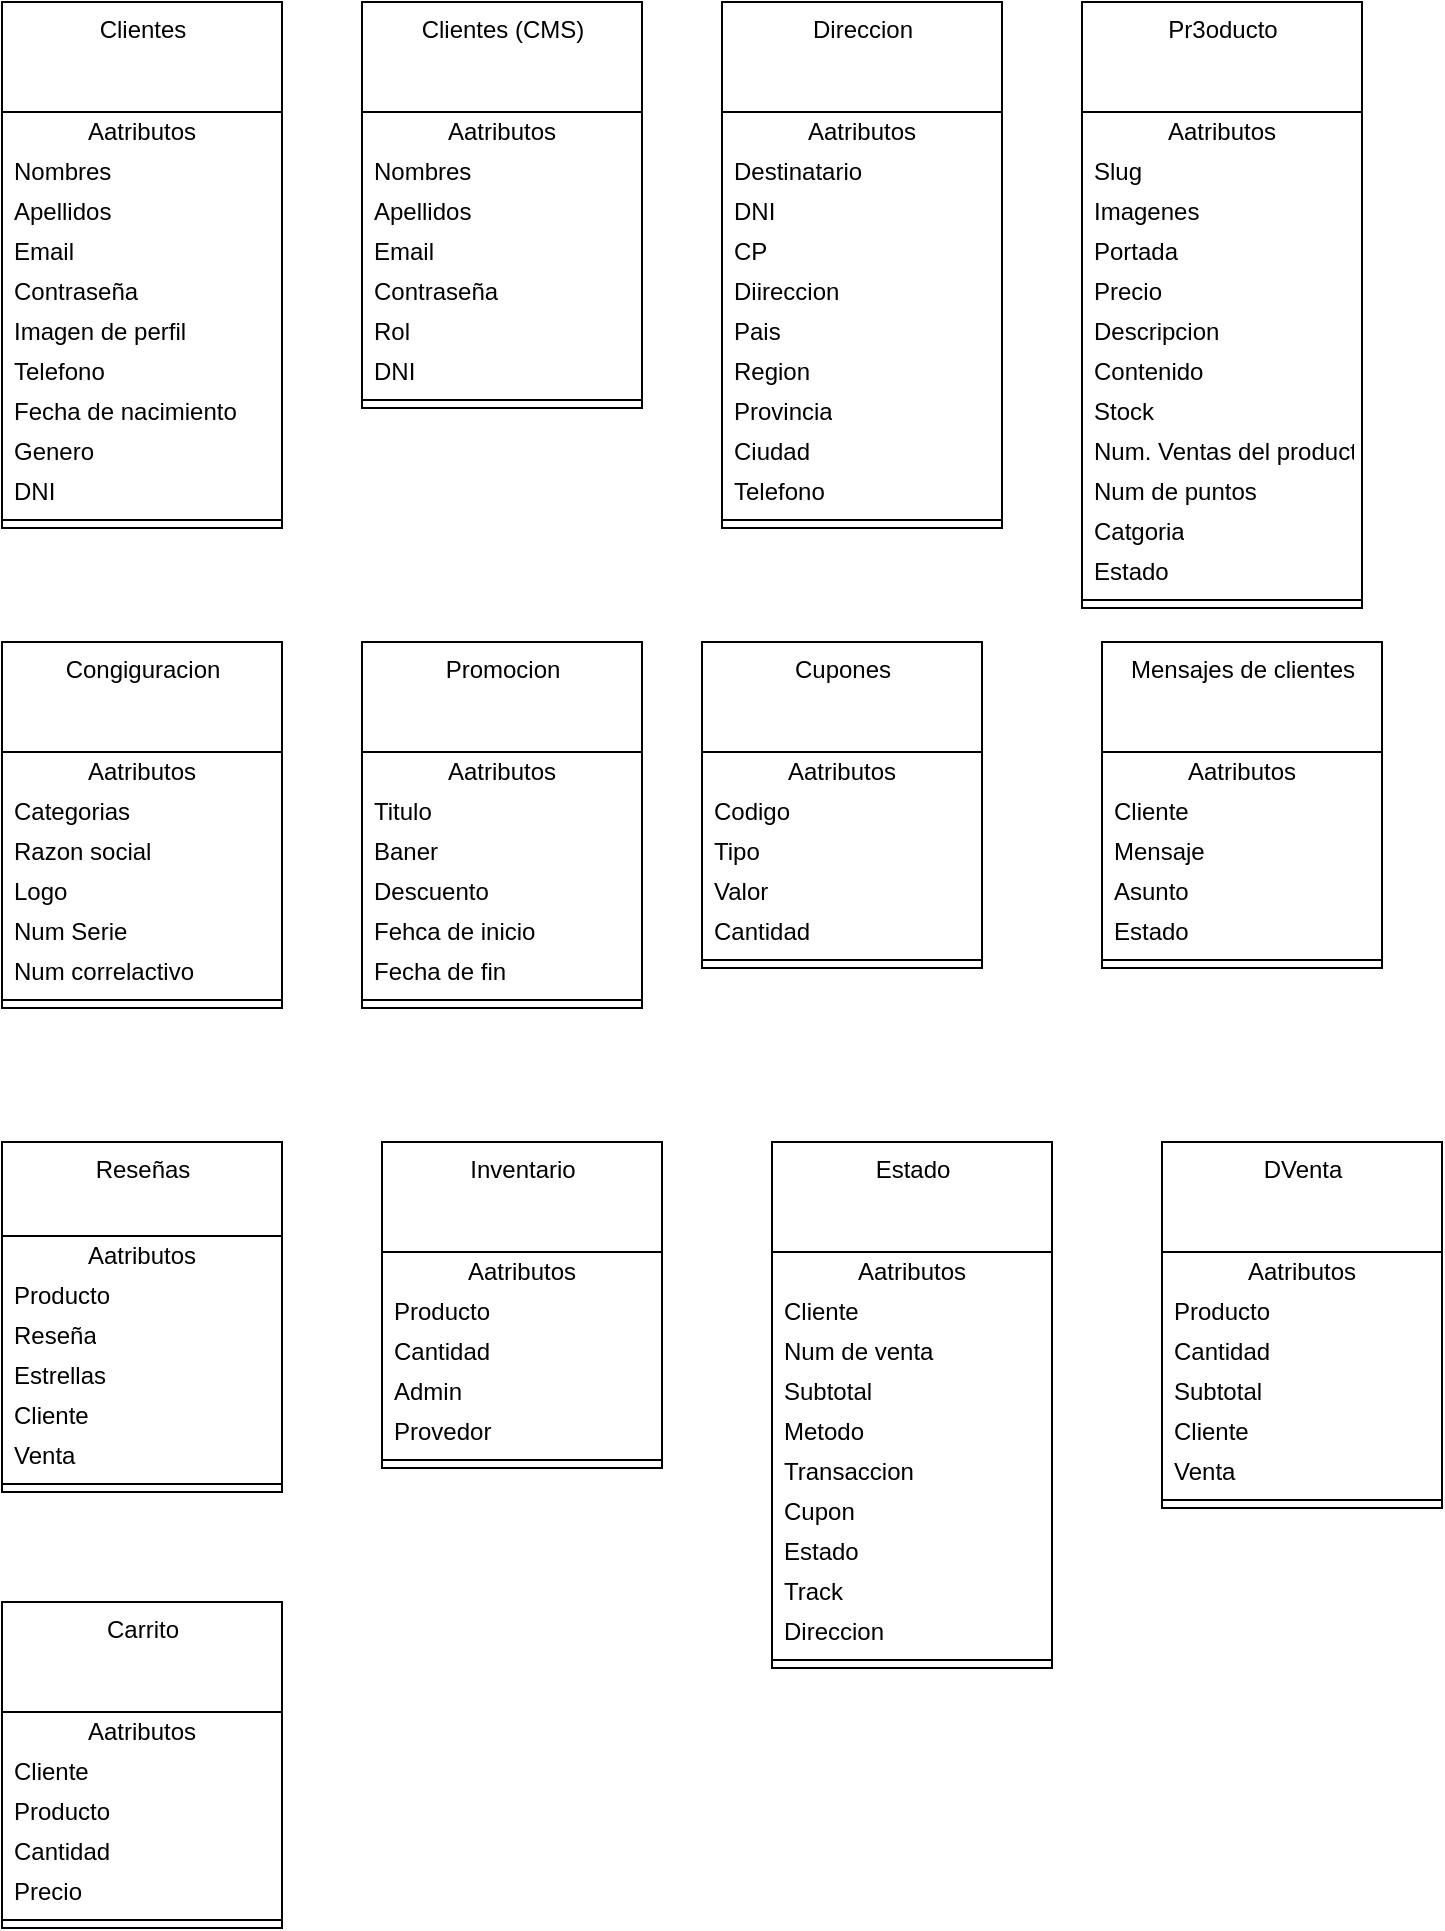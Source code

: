 <mxfile version="20.1.1" type="device"><diagram id="9D9aRWPqcgl_bQaoIhg2" name="Page-1"><mxGraphModel dx="1038" dy="539" grid="1" gridSize="10" guides="1" tooltips="1" connect="1" arrows="1" fold="1" page="1" pageScale="1" pageWidth="850" pageHeight="1100" math="0" shadow="0"><root><mxCell id="0"/><mxCell id="1" parent="0"/><mxCell id="jYdCwdeKec_opiRJly6c-1" value="Clientes" style="swimlane;fontStyle=0;align=center;verticalAlign=top;childLayout=stackLayout;horizontal=1;startSize=55;horizontalStack=0;resizeParent=1;resizeParentMax=0;resizeLast=0;collapsible=0;marginBottom=0;html=1;" vertex="1" parent="1"><mxGeometry x="40" y="50" width="140" height="263" as="geometry"/></mxCell><mxCell id="jYdCwdeKec_opiRJly6c-2" value="Aatributos" style="text;html=1;strokeColor=none;fillColor=none;align=center;verticalAlign=middle;spacingLeft=4;spacingRight=4;overflow=hidden;rotatable=0;points=[[0,0.5],[1,0.5]];portConstraint=eastwest;" vertex="1" parent="jYdCwdeKec_opiRJly6c-1"><mxGeometry y="55" width="140" height="20" as="geometry"/></mxCell><mxCell id="jYdCwdeKec_opiRJly6c-5" value="Nombres" style="text;html=1;strokeColor=none;fillColor=none;align=left;verticalAlign=middle;spacingLeft=4;spacingRight=4;overflow=hidden;rotatable=0;points=[[0,0.5],[1,0.5]];portConstraint=eastwest;" vertex="1" parent="jYdCwdeKec_opiRJly6c-1"><mxGeometry y="75" width="140" height="20" as="geometry"/></mxCell><mxCell id="jYdCwdeKec_opiRJly6c-9" value="Apellidos&lt;span style=&quot;white-space: pre;&quot;&gt;&#9;&lt;/span&gt;" style="text;html=1;strokeColor=none;fillColor=none;align=left;verticalAlign=middle;spacingLeft=4;spacingRight=4;overflow=hidden;rotatable=0;points=[[0,0.5],[1,0.5]];portConstraint=eastwest;" vertex="1" parent="jYdCwdeKec_opiRJly6c-1"><mxGeometry y="95" width="140" height="20" as="geometry"/></mxCell><mxCell id="jYdCwdeKec_opiRJly6c-10" value="Email" style="text;html=1;strokeColor=none;fillColor=none;align=left;verticalAlign=middle;spacingLeft=4;spacingRight=4;overflow=hidden;rotatable=0;points=[[0,0.5],[1,0.5]];portConstraint=eastwest;" vertex="1" parent="jYdCwdeKec_opiRJly6c-1"><mxGeometry y="115" width="140" height="20" as="geometry"/></mxCell><mxCell id="jYdCwdeKec_opiRJly6c-11" value="Contraseña" style="text;html=1;strokeColor=none;fillColor=none;align=left;verticalAlign=middle;spacingLeft=4;spacingRight=4;overflow=hidden;rotatable=0;points=[[0,0.5],[1,0.5]];portConstraint=eastwest;" vertex="1" parent="jYdCwdeKec_opiRJly6c-1"><mxGeometry y="135" width="140" height="20" as="geometry"/></mxCell><mxCell id="jYdCwdeKec_opiRJly6c-12" value="Imagen de perfil" style="text;html=1;strokeColor=none;fillColor=none;align=left;verticalAlign=middle;spacingLeft=4;spacingRight=4;overflow=hidden;rotatable=0;points=[[0,0.5],[1,0.5]];portConstraint=eastwest;" vertex="1" parent="jYdCwdeKec_opiRJly6c-1"><mxGeometry y="155" width="140" height="20" as="geometry"/></mxCell><mxCell id="jYdCwdeKec_opiRJly6c-13" value="Telefono" style="text;html=1;strokeColor=none;fillColor=none;align=left;verticalAlign=middle;spacingLeft=4;spacingRight=4;overflow=hidden;rotatable=0;points=[[0,0.5],[1,0.5]];portConstraint=eastwest;" vertex="1" parent="jYdCwdeKec_opiRJly6c-1"><mxGeometry y="175" width="140" height="20" as="geometry"/></mxCell><mxCell id="jYdCwdeKec_opiRJly6c-14" value="Fecha de nacimiento&amp;nbsp;" style="text;html=1;strokeColor=none;fillColor=none;align=left;verticalAlign=middle;spacingLeft=4;spacingRight=4;overflow=hidden;rotatable=0;points=[[0,0.5],[1,0.5]];portConstraint=eastwest;" vertex="1" parent="jYdCwdeKec_opiRJly6c-1"><mxGeometry y="195" width="140" height="20" as="geometry"/></mxCell><mxCell id="jYdCwdeKec_opiRJly6c-15" value="Genero&amp;nbsp;" style="text;html=1;strokeColor=none;fillColor=none;align=left;verticalAlign=middle;spacingLeft=4;spacingRight=4;overflow=hidden;rotatable=0;points=[[0,0.5],[1,0.5]];portConstraint=eastwest;" vertex="1" parent="jYdCwdeKec_opiRJly6c-1"><mxGeometry y="215" width="140" height="20" as="geometry"/></mxCell><mxCell id="jYdCwdeKec_opiRJly6c-16" value="DNI" style="text;html=1;strokeColor=none;fillColor=none;align=left;verticalAlign=middle;spacingLeft=4;spacingRight=4;overflow=hidden;rotatable=0;points=[[0,0.5],[1,0.5]];portConstraint=eastwest;" vertex="1" parent="jYdCwdeKec_opiRJly6c-1"><mxGeometry y="235" width="140" height="20" as="geometry"/></mxCell><mxCell id="jYdCwdeKec_opiRJly6c-6" value="" style="line;strokeWidth=1;fillColor=none;align=left;verticalAlign=middle;spacingTop=-1;spacingLeft=3;spacingRight=3;rotatable=0;labelPosition=right;points=[];portConstraint=eastwest;" vertex="1" parent="jYdCwdeKec_opiRJly6c-1"><mxGeometry y="255" width="140" height="8" as="geometry"/></mxCell><mxCell id="jYdCwdeKec_opiRJly6c-17" value="Clientes (CMS)" style="swimlane;fontStyle=0;align=center;verticalAlign=top;childLayout=stackLayout;horizontal=1;startSize=55;horizontalStack=0;resizeParent=1;resizeParentMax=0;resizeLast=0;collapsible=0;marginBottom=0;html=1;" vertex="1" parent="1"><mxGeometry x="220" y="50" width="140" height="203" as="geometry"/></mxCell><mxCell id="jYdCwdeKec_opiRJly6c-18" value="Aatributos" style="text;html=1;strokeColor=none;fillColor=none;align=center;verticalAlign=middle;spacingLeft=4;spacingRight=4;overflow=hidden;rotatable=0;points=[[0,0.5],[1,0.5]];portConstraint=eastwest;" vertex="1" parent="jYdCwdeKec_opiRJly6c-17"><mxGeometry y="55" width="140" height="20" as="geometry"/></mxCell><mxCell id="jYdCwdeKec_opiRJly6c-19" value="Nombres" style="text;html=1;strokeColor=none;fillColor=none;align=left;verticalAlign=middle;spacingLeft=4;spacingRight=4;overflow=hidden;rotatable=0;points=[[0,0.5],[1,0.5]];portConstraint=eastwest;" vertex="1" parent="jYdCwdeKec_opiRJly6c-17"><mxGeometry y="75" width="140" height="20" as="geometry"/></mxCell><mxCell id="jYdCwdeKec_opiRJly6c-20" value="Apellidos&lt;span style=&quot;white-space: pre;&quot;&gt;&#9;&lt;/span&gt;" style="text;html=1;strokeColor=none;fillColor=none;align=left;verticalAlign=middle;spacingLeft=4;spacingRight=4;overflow=hidden;rotatable=0;points=[[0,0.5],[1,0.5]];portConstraint=eastwest;" vertex="1" parent="jYdCwdeKec_opiRJly6c-17"><mxGeometry y="95" width="140" height="20" as="geometry"/></mxCell><mxCell id="jYdCwdeKec_opiRJly6c-21" value="Email" style="text;html=1;strokeColor=none;fillColor=none;align=left;verticalAlign=middle;spacingLeft=4;spacingRight=4;overflow=hidden;rotatable=0;points=[[0,0.5],[1,0.5]];portConstraint=eastwest;" vertex="1" parent="jYdCwdeKec_opiRJly6c-17"><mxGeometry y="115" width="140" height="20" as="geometry"/></mxCell><mxCell id="jYdCwdeKec_opiRJly6c-22" value="Contraseña" style="text;html=1;strokeColor=none;fillColor=none;align=left;verticalAlign=middle;spacingLeft=4;spacingRight=4;overflow=hidden;rotatable=0;points=[[0,0.5],[1,0.5]];portConstraint=eastwest;" vertex="1" parent="jYdCwdeKec_opiRJly6c-17"><mxGeometry y="135" width="140" height="20" as="geometry"/></mxCell><mxCell id="jYdCwdeKec_opiRJly6c-24" value="Rol" style="text;html=1;strokeColor=none;fillColor=none;align=left;verticalAlign=middle;spacingLeft=4;spacingRight=4;overflow=hidden;rotatable=0;points=[[0,0.5],[1,0.5]];portConstraint=eastwest;" vertex="1" parent="jYdCwdeKec_opiRJly6c-17"><mxGeometry y="155" width="140" height="20" as="geometry"/></mxCell><mxCell id="jYdCwdeKec_opiRJly6c-27" value="DNI" style="text;html=1;strokeColor=none;fillColor=none;align=left;verticalAlign=middle;spacingLeft=4;spacingRight=4;overflow=hidden;rotatable=0;points=[[0,0.5],[1,0.5]];portConstraint=eastwest;" vertex="1" parent="jYdCwdeKec_opiRJly6c-17"><mxGeometry y="175" width="140" height="20" as="geometry"/></mxCell><mxCell id="jYdCwdeKec_opiRJly6c-28" value="" style="line;strokeWidth=1;fillColor=none;align=left;verticalAlign=middle;spacingTop=-1;spacingLeft=3;spacingRight=3;rotatable=0;labelPosition=right;points=[];portConstraint=eastwest;" vertex="1" parent="jYdCwdeKec_opiRJly6c-17"><mxGeometry y="195" width="140" height="8" as="geometry"/></mxCell><mxCell id="jYdCwdeKec_opiRJly6c-29" value="Direccion" style="swimlane;fontStyle=0;align=center;verticalAlign=top;childLayout=stackLayout;horizontal=1;startSize=55;horizontalStack=0;resizeParent=1;resizeParentMax=0;resizeLast=0;collapsible=0;marginBottom=0;html=1;" vertex="1" parent="1"><mxGeometry x="400" y="50" width="140" height="263" as="geometry"/></mxCell><mxCell id="jYdCwdeKec_opiRJly6c-30" value="Aatributos" style="text;html=1;strokeColor=none;fillColor=none;align=center;verticalAlign=middle;spacingLeft=4;spacingRight=4;overflow=hidden;rotatable=0;points=[[0,0.5],[1,0.5]];portConstraint=eastwest;" vertex="1" parent="jYdCwdeKec_opiRJly6c-29"><mxGeometry y="55" width="140" height="20" as="geometry"/></mxCell><mxCell id="jYdCwdeKec_opiRJly6c-31" value="Destinatario" style="text;html=1;strokeColor=none;fillColor=none;align=left;verticalAlign=middle;spacingLeft=4;spacingRight=4;overflow=hidden;rotatable=0;points=[[0,0.5],[1,0.5]];portConstraint=eastwest;" vertex="1" parent="jYdCwdeKec_opiRJly6c-29"><mxGeometry y="75" width="140" height="20" as="geometry"/></mxCell><mxCell id="jYdCwdeKec_opiRJly6c-32" value="DNI" style="text;html=1;strokeColor=none;fillColor=none;align=left;verticalAlign=middle;spacingLeft=4;spacingRight=4;overflow=hidden;rotatable=0;points=[[0,0.5],[1,0.5]];portConstraint=eastwest;" vertex="1" parent="jYdCwdeKec_opiRJly6c-29"><mxGeometry y="95" width="140" height="20" as="geometry"/></mxCell><mxCell id="jYdCwdeKec_opiRJly6c-33" value="CP" style="text;html=1;strokeColor=none;fillColor=none;align=left;verticalAlign=middle;spacingLeft=4;spacingRight=4;overflow=hidden;rotatable=0;points=[[0,0.5],[1,0.5]];portConstraint=eastwest;" vertex="1" parent="jYdCwdeKec_opiRJly6c-29"><mxGeometry y="115" width="140" height="20" as="geometry"/></mxCell><mxCell id="jYdCwdeKec_opiRJly6c-34" value="Diireccion" style="text;html=1;strokeColor=none;fillColor=none;align=left;verticalAlign=middle;spacingLeft=4;spacingRight=4;overflow=hidden;rotatable=0;points=[[0,0.5],[1,0.5]];portConstraint=eastwest;" vertex="1" parent="jYdCwdeKec_opiRJly6c-29"><mxGeometry y="135" width="140" height="20" as="geometry"/></mxCell><mxCell id="jYdCwdeKec_opiRJly6c-35" value="Pais" style="text;html=1;strokeColor=none;fillColor=none;align=left;verticalAlign=middle;spacingLeft=4;spacingRight=4;overflow=hidden;rotatable=0;points=[[0,0.5],[1,0.5]];portConstraint=eastwest;" vertex="1" parent="jYdCwdeKec_opiRJly6c-29"><mxGeometry y="155" width="140" height="20" as="geometry"/></mxCell><mxCell id="jYdCwdeKec_opiRJly6c-36" value="Region" style="text;html=1;strokeColor=none;fillColor=none;align=left;verticalAlign=middle;spacingLeft=4;spacingRight=4;overflow=hidden;rotatable=0;points=[[0,0.5],[1,0.5]];portConstraint=eastwest;" vertex="1" parent="jYdCwdeKec_opiRJly6c-29"><mxGeometry y="175" width="140" height="20" as="geometry"/></mxCell><mxCell id="jYdCwdeKec_opiRJly6c-37" value="Provincia" style="text;html=1;strokeColor=none;fillColor=none;align=left;verticalAlign=middle;spacingLeft=4;spacingRight=4;overflow=hidden;rotatable=0;points=[[0,0.5],[1,0.5]];portConstraint=eastwest;" vertex="1" parent="jYdCwdeKec_opiRJly6c-29"><mxGeometry y="195" width="140" height="20" as="geometry"/></mxCell><mxCell id="jYdCwdeKec_opiRJly6c-38" value="Ciudad" style="text;html=1;strokeColor=none;fillColor=none;align=left;verticalAlign=middle;spacingLeft=4;spacingRight=4;overflow=hidden;rotatable=0;points=[[0,0.5],[1,0.5]];portConstraint=eastwest;" vertex="1" parent="jYdCwdeKec_opiRJly6c-29"><mxGeometry y="215" width="140" height="20" as="geometry"/></mxCell><mxCell id="jYdCwdeKec_opiRJly6c-39" value="Telefono" style="text;html=1;strokeColor=none;fillColor=none;align=left;verticalAlign=middle;spacingLeft=4;spacingRight=4;overflow=hidden;rotatable=0;points=[[0,0.5],[1,0.5]];portConstraint=eastwest;" vertex="1" parent="jYdCwdeKec_opiRJly6c-29"><mxGeometry y="235" width="140" height="20" as="geometry"/></mxCell><mxCell id="jYdCwdeKec_opiRJly6c-40" value="" style="line;strokeWidth=1;fillColor=none;align=left;verticalAlign=middle;spacingTop=-1;spacingLeft=3;spacingRight=3;rotatable=0;labelPosition=right;points=[];portConstraint=eastwest;" vertex="1" parent="jYdCwdeKec_opiRJly6c-29"><mxGeometry y="255" width="140" height="8" as="geometry"/></mxCell><mxCell id="jYdCwdeKec_opiRJly6c-41" value="Pr3oducto" style="swimlane;fontStyle=0;align=center;verticalAlign=top;childLayout=stackLayout;horizontal=1;startSize=55;horizontalStack=0;resizeParent=1;resizeParentMax=0;resizeLast=0;collapsible=0;marginBottom=0;html=1;" vertex="1" parent="1"><mxGeometry x="580" y="50" width="140" height="303" as="geometry"/></mxCell><mxCell id="jYdCwdeKec_opiRJly6c-42" value="Aatributos" style="text;html=1;strokeColor=none;fillColor=none;align=center;verticalAlign=middle;spacingLeft=4;spacingRight=4;overflow=hidden;rotatable=0;points=[[0,0.5],[1,0.5]];portConstraint=eastwest;" vertex="1" parent="jYdCwdeKec_opiRJly6c-41"><mxGeometry y="55" width="140" height="20" as="geometry"/></mxCell><mxCell id="jYdCwdeKec_opiRJly6c-43" value="Slug" style="text;html=1;strokeColor=none;fillColor=none;align=left;verticalAlign=middle;spacingLeft=4;spacingRight=4;overflow=hidden;rotatable=0;points=[[0,0.5],[1,0.5]];portConstraint=eastwest;" vertex="1" parent="jYdCwdeKec_opiRJly6c-41"><mxGeometry y="75" width="140" height="20" as="geometry"/></mxCell><mxCell id="jYdCwdeKec_opiRJly6c-44" value="Imagenes" style="text;html=1;strokeColor=none;fillColor=none;align=left;verticalAlign=middle;spacingLeft=4;spacingRight=4;overflow=hidden;rotatable=0;points=[[0,0.5],[1,0.5]];portConstraint=eastwest;" vertex="1" parent="jYdCwdeKec_opiRJly6c-41"><mxGeometry y="95" width="140" height="20" as="geometry"/></mxCell><mxCell id="jYdCwdeKec_opiRJly6c-45" value="Portada" style="text;html=1;strokeColor=none;fillColor=none;align=left;verticalAlign=middle;spacingLeft=4;spacingRight=4;overflow=hidden;rotatable=0;points=[[0,0.5],[1,0.5]];portConstraint=eastwest;" vertex="1" parent="jYdCwdeKec_opiRJly6c-41"><mxGeometry y="115" width="140" height="20" as="geometry"/></mxCell><mxCell id="jYdCwdeKec_opiRJly6c-46" value="Precio" style="text;html=1;strokeColor=none;fillColor=none;align=left;verticalAlign=middle;spacingLeft=4;spacingRight=4;overflow=hidden;rotatable=0;points=[[0,0.5],[1,0.5]];portConstraint=eastwest;" vertex="1" parent="jYdCwdeKec_opiRJly6c-41"><mxGeometry y="135" width="140" height="20" as="geometry"/></mxCell><mxCell id="jYdCwdeKec_opiRJly6c-47" value="Descripcion" style="text;html=1;strokeColor=none;fillColor=none;align=left;verticalAlign=middle;spacingLeft=4;spacingRight=4;overflow=hidden;rotatable=0;points=[[0,0.5],[1,0.5]];portConstraint=eastwest;" vertex="1" parent="jYdCwdeKec_opiRJly6c-41"><mxGeometry y="155" width="140" height="20" as="geometry"/></mxCell><mxCell id="jYdCwdeKec_opiRJly6c-48" value="Contenido" style="text;html=1;strokeColor=none;fillColor=none;align=left;verticalAlign=middle;spacingLeft=4;spacingRight=4;overflow=hidden;rotatable=0;points=[[0,0.5],[1,0.5]];portConstraint=eastwest;" vertex="1" parent="jYdCwdeKec_opiRJly6c-41"><mxGeometry y="175" width="140" height="20" as="geometry"/></mxCell><mxCell id="jYdCwdeKec_opiRJly6c-49" value="Stock" style="text;html=1;strokeColor=none;fillColor=none;align=left;verticalAlign=middle;spacingLeft=4;spacingRight=4;overflow=hidden;rotatable=0;points=[[0,0.5],[1,0.5]];portConstraint=eastwest;" vertex="1" parent="jYdCwdeKec_opiRJly6c-41"><mxGeometry y="195" width="140" height="20" as="geometry"/></mxCell><mxCell id="jYdCwdeKec_opiRJly6c-50" value="Num. Ventas del producto" style="text;html=1;strokeColor=none;fillColor=none;align=left;verticalAlign=middle;spacingLeft=4;spacingRight=4;overflow=hidden;rotatable=0;points=[[0,0.5],[1,0.5]];portConstraint=eastwest;" vertex="1" parent="jYdCwdeKec_opiRJly6c-41"><mxGeometry y="215" width="140" height="20" as="geometry"/></mxCell><mxCell id="jYdCwdeKec_opiRJly6c-51" value="Num de puntos" style="text;html=1;strokeColor=none;fillColor=none;align=left;verticalAlign=middle;spacingLeft=4;spacingRight=4;overflow=hidden;rotatable=0;points=[[0,0.5],[1,0.5]];portConstraint=eastwest;" vertex="1" parent="jYdCwdeKec_opiRJly6c-41"><mxGeometry y="235" width="140" height="20" as="geometry"/></mxCell><mxCell id="jYdCwdeKec_opiRJly6c-53" value="Catgoria" style="text;html=1;strokeColor=none;fillColor=none;align=left;verticalAlign=middle;spacingLeft=4;spacingRight=4;overflow=hidden;rotatable=0;points=[[0,0.5],[1,0.5]];portConstraint=eastwest;" vertex="1" parent="jYdCwdeKec_opiRJly6c-41"><mxGeometry y="255" width="140" height="20" as="geometry"/></mxCell><mxCell id="jYdCwdeKec_opiRJly6c-54" value="Estado" style="text;html=1;strokeColor=none;fillColor=none;align=left;verticalAlign=middle;spacingLeft=4;spacingRight=4;overflow=hidden;rotatable=0;points=[[0,0.5],[1,0.5]];portConstraint=eastwest;" vertex="1" parent="jYdCwdeKec_opiRJly6c-41"><mxGeometry y="275" width="140" height="20" as="geometry"/></mxCell><mxCell id="jYdCwdeKec_opiRJly6c-52" value="" style="line;strokeWidth=1;fillColor=none;align=left;verticalAlign=middle;spacingTop=-1;spacingLeft=3;spacingRight=3;rotatable=0;labelPosition=right;points=[];portConstraint=eastwest;" vertex="1" parent="jYdCwdeKec_opiRJly6c-41"><mxGeometry y="295" width="140" height="8" as="geometry"/></mxCell><mxCell id="jYdCwdeKec_opiRJly6c-55" value="Congiguracion" style="swimlane;fontStyle=0;align=center;verticalAlign=top;childLayout=stackLayout;horizontal=1;startSize=55;horizontalStack=0;resizeParent=1;resizeParentMax=0;resizeLast=0;collapsible=0;marginBottom=0;html=1;" vertex="1" parent="1"><mxGeometry x="40" y="370" width="140" height="183" as="geometry"/></mxCell><mxCell id="jYdCwdeKec_opiRJly6c-56" value="Aatributos" style="text;html=1;strokeColor=none;fillColor=none;align=center;verticalAlign=middle;spacingLeft=4;spacingRight=4;overflow=hidden;rotatable=0;points=[[0,0.5],[1,0.5]];portConstraint=eastwest;" vertex="1" parent="jYdCwdeKec_opiRJly6c-55"><mxGeometry y="55" width="140" height="20" as="geometry"/></mxCell><mxCell id="jYdCwdeKec_opiRJly6c-57" value="Categorias" style="text;html=1;strokeColor=none;fillColor=none;align=left;verticalAlign=middle;spacingLeft=4;spacingRight=4;overflow=hidden;rotatable=0;points=[[0,0.5],[1,0.5]];portConstraint=eastwest;" vertex="1" parent="jYdCwdeKec_opiRJly6c-55"><mxGeometry y="75" width="140" height="20" as="geometry"/></mxCell><mxCell id="jYdCwdeKec_opiRJly6c-58" value="Razon social" style="text;html=1;strokeColor=none;fillColor=none;align=left;verticalAlign=middle;spacingLeft=4;spacingRight=4;overflow=hidden;rotatable=0;points=[[0,0.5],[1,0.5]];portConstraint=eastwest;" vertex="1" parent="jYdCwdeKec_opiRJly6c-55"><mxGeometry y="95" width="140" height="20" as="geometry"/></mxCell><mxCell id="jYdCwdeKec_opiRJly6c-59" value="Logo" style="text;html=1;strokeColor=none;fillColor=none;align=left;verticalAlign=middle;spacingLeft=4;spacingRight=4;overflow=hidden;rotatable=0;points=[[0,0.5],[1,0.5]];portConstraint=eastwest;" vertex="1" parent="jYdCwdeKec_opiRJly6c-55"><mxGeometry y="115" width="140" height="20" as="geometry"/></mxCell><mxCell id="jYdCwdeKec_opiRJly6c-60" value="Num Serie" style="text;html=1;strokeColor=none;fillColor=none;align=left;verticalAlign=middle;spacingLeft=4;spacingRight=4;overflow=hidden;rotatable=0;points=[[0,0.5],[1,0.5]];portConstraint=eastwest;" vertex="1" parent="jYdCwdeKec_opiRJly6c-55"><mxGeometry y="135" width="140" height="20" as="geometry"/></mxCell><mxCell id="jYdCwdeKec_opiRJly6c-61" value="Num correlactivo" style="text;html=1;strokeColor=none;fillColor=none;align=left;verticalAlign=middle;spacingLeft=4;spacingRight=4;overflow=hidden;rotatable=0;points=[[0,0.5],[1,0.5]];portConstraint=eastwest;" vertex="1" parent="jYdCwdeKec_opiRJly6c-55"><mxGeometry y="155" width="140" height="20" as="geometry"/></mxCell><mxCell id="jYdCwdeKec_opiRJly6c-66" value="" style="line;strokeWidth=1;fillColor=none;align=left;verticalAlign=middle;spacingTop=-1;spacingLeft=3;spacingRight=3;rotatable=0;labelPosition=right;points=[];portConstraint=eastwest;" vertex="1" parent="jYdCwdeKec_opiRJly6c-55"><mxGeometry y="175" width="140" height="8" as="geometry"/></mxCell><mxCell id="jYdCwdeKec_opiRJly6c-67" value="Promocion" style="swimlane;fontStyle=0;align=center;verticalAlign=top;childLayout=stackLayout;horizontal=1;startSize=55;horizontalStack=0;resizeParent=1;resizeParentMax=0;resizeLast=0;collapsible=0;marginBottom=0;html=1;" vertex="1" parent="1"><mxGeometry x="220" y="370" width="140" height="183" as="geometry"/></mxCell><mxCell id="jYdCwdeKec_opiRJly6c-68" value="Aatributos" style="text;html=1;strokeColor=none;fillColor=none;align=center;verticalAlign=middle;spacingLeft=4;spacingRight=4;overflow=hidden;rotatable=0;points=[[0,0.5],[1,0.5]];portConstraint=eastwest;" vertex="1" parent="jYdCwdeKec_opiRJly6c-67"><mxGeometry y="55" width="140" height="20" as="geometry"/></mxCell><mxCell id="jYdCwdeKec_opiRJly6c-69" value="Titulo" style="text;html=1;strokeColor=none;fillColor=none;align=left;verticalAlign=middle;spacingLeft=4;spacingRight=4;overflow=hidden;rotatable=0;points=[[0,0.5],[1,0.5]];portConstraint=eastwest;" vertex="1" parent="jYdCwdeKec_opiRJly6c-67"><mxGeometry y="75" width="140" height="20" as="geometry"/></mxCell><mxCell id="jYdCwdeKec_opiRJly6c-70" value="Baner" style="text;html=1;strokeColor=none;fillColor=none;align=left;verticalAlign=middle;spacingLeft=4;spacingRight=4;overflow=hidden;rotatable=0;points=[[0,0.5],[1,0.5]];portConstraint=eastwest;" vertex="1" parent="jYdCwdeKec_opiRJly6c-67"><mxGeometry y="95" width="140" height="20" as="geometry"/></mxCell><mxCell id="jYdCwdeKec_opiRJly6c-71" value="Descuento" style="text;html=1;strokeColor=none;fillColor=none;align=left;verticalAlign=middle;spacingLeft=4;spacingRight=4;overflow=hidden;rotatable=0;points=[[0,0.5],[1,0.5]];portConstraint=eastwest;" vertex="1" parent="jYdCwdeKec_opiRJly6c-67"><mxGeometry y="115" width="140" height="20" as="geometry"/></mxCell><mxCell id="jYdCwdeKec_opiRJly6c-72" value="Fehca de inicio" style="text;html=1;strokeColor=none;fillColor=none;align=left;verticalAlign=middle;spacingLeft=4;spacingRight=4;overflow=hidden;rotatable=0;points=[[0,0.5],[1,0.5]];portConstraint=eastwest;" vertex="1" parent="jYdCwdeKec_opiRJly6c-67"><mxGeometry y="135" width="140" height="20" as="geometry"/></mxCell><mxCell id="jYdCwdeKec_opiRJly6c-73" value="Fecha de fin" style="text;html=1;strokeColor=none;fillColor=none;align=left;verticalAlign=middle;spacingLeft=4;spacingRight=4;overflow=hidden;rotatable=0;points=[[0,0.5],[1,0.5]];portConstraint=eastwest;" vertex="1" parent="jYdCwdeKec_opiRJly6c-67"><mxGeometry y="155" width="140" height="20" as="geometry"/></mxCell><mxCell id="jYdCwdeKec_opiRJly6c-78" value="" style="line;strokeWidth=1;fillColor=none;align=left;verticalAlign=middle;spacingTop=-1;spacingLeft=3;spacingRight=3;rotatable=0;labelPosition=right;points=[];portConstraint=eastwest;" vertex="1" parent="jYdCwdeKec_opiRJly6c-67"><mxGeometry y="175" width="140" height="8" as="geometry"/></mxCell><mxCell id="jYdCwdeKec_opiRJly6c-79" value="Cupones" style="swimlane;fontStyle=0;align=center;verticalAlign=top;childLayout=stackLayout;horizontal=1;startSize=55;horizontalStack=0;resizeParent=1;resizeParentMax=0;resizeLast=0;collapsible=0;marginBottom=0;html=1;" vertex="1" parent="1"><mxGeometry x="390" y="370" width="140" height="163" as="geometry"/></mxCell><mxCell id="jYdCwdeKec_opiRJly6c-80" value="Aatributos" style="text;html=1;strokeColor=none;fillColor=none;align=center;verticalAlign=middle;spacingLeft=4;spacingRight=4;overflow=hidden;rotatable=0;points=[[0,0.5],[1,0.5]];portConstraint=eastwest;" vertex="1" parent="jYdCwdeKec_opiRJly6c-79"><mxGeometry y="55" width="140" height="20" as="geometry"/></mxCell><mxCell id="jYdCwdeKec_opiRJly6c-81" value="Codigo" style="text;html=1;strokeColor=none;fillColor=none;align=left;verticalAlign=middle;spacingLeft=4;spacingRight=4;overflow=hidden;rotatable=0;points=[[0,0.5],[1,0.5]];portConstraint=eastwest;" vertex="1" parent="jYdCwdeKec_opiRJly6c-79"><mxGeometry y="75" width="140" height="20" as="geometry"/></mxCell><mxCell id="jYdCwdeKec_opiRJly6c-82" value="Tipo" style="text;html=1;strokeColor=none;fillColor=none;align=left;verticalAlign=middle;spacingLeft=4;spacingRight=4;overflow=hidden;rotatable=0;points=[[0,0.5],[1,0.5]];portConstraint=eastwest;" vertex="1" parent="jYdCwdeKec_opiRJly6c-79"><mxGeometry y="95" width="140" height="20" as="geometry"/></mxCell><mxCell id="jYdCwdeKec_opiRJly6c-83" value="Valor" style="text;html=1;strokeColor=none;fillColor=none;align=left;verticalAlign=middle;spacingLeft=4;spacingRight=4;overflow=hidden;rotatable=0;points=[[0,0.5],[1,0.5]];portConstraint=eastwest;" vertex="1" parent="jYdCwdeKec_opiRJly6c-79"><mxGeometry y="115" width="140" height="20" as="geometry"/></mxCell><mxCell id="jYdCwdeKec_opiRJly6c-84" value="Cantidad" style="text;html=1;strokeColor=none;fillColor=none;align=left;verticalAlign=middle;spacingLeft=4;spacingRight=4;overflow=hidden;rotatable=0;points=[[0,0.5],[1,0.5]];portConstraint=eastwest;" vertex="1" parent="jYdCwdeKec_opiRJly6c-79"><mxGeometry y="135" width="140" height="20" as="geometry"/></mxCell><mxCell id="jYdCwdeKec_opiRJly6c-90" value="" style="line;strokeWidth=1;fillColor=none;align=left;verticalAlign=middle;spacingTop=-1;spacingLeft=3;spacingRight=3;rotatable=0;labelPosition=right;points=[];portConstraint=eastwest;" vertex="1" parent="jYdCwdeKec_opiRJly6c-79"><mxGeometry y="155" width="140" height="8" as="geometry"/></mxCell><mxCell id="jYdCwdeKec_opiRJly6c-91" value="Mensajes de clientes" style="swimlane;fontStyle=0;align=center;verticalAlign=top;childLayout=stackLayout;horizontal=1;startSize=55;horizontalStack=0;resizeParent=1;resizeParentMax=0;resizeLast=0;collapsible=0;marginBottom=0;html=1;" vertex="1" parent="1"><mxGeometry x="590" y="370" width="140" height="163" as="geometry"/></mxCell><mxCell id="jYdCwdeKec_opiRJly6c-92" value="Aatributos" style="text;html=1;strokeColor=none;fillColor=none;align=center;verticalAlign=middle;spacingLeft=4;spacingRight=4;overflow=hidden;rotatable=0;points=[[0,0.5],[1,0.5]];portConstraint=eastwest;" vertex="1" parent="jYdCwdeKec_opiRJly6c-91"><mxGeometry y="55" width="140" height="20" as="geometry"/></mxCell><mxCell id="jYdCwdeKec_opiRJly6c-93" value="Cliente" style="text;html=1;strokeColor=none;fillColor=none;align=left;verticalAlign=middle;spacingLeft=4;spacingRight=4;overflow=hidden;rotatable=0;points=[[0,0.5],[1,0.5]];portConstraint=eastwest;" vertex="1" parent="jYdCwdeKec_opiRJly6c-91"><mxGeometry y="75" width="140" height="20" as="geometry"/></mxCell><mxCell id="jYdCwdeKec_opiRJly6c-94" value="Mensaje" style="text;html=1;strokeColor=none;fillColor=none;align=left;verticalAlign=middle;spacingLeft=4;spacingRight=4;overflow=hidden;rotatable=0;points=[[0,0.5],[1,0.5]];portConstraint=eastwest;" vertex="1" parent="jYdCwdeKec_opiRJly6c-91"><mxGeometry y="95" width="140" height="20" as="geometry"/></mxCell><mxCell id="jYdCwdeKec_opiRJly6c-95" value="Asunto" style="text;html=1;strokeColor=none;fillColor=none;align=left;verticalAlign=middle;spacingLeft=4;spacingRight=4;overflow=hidden;rotatable=0;points=[[0,0.5],[1,0.5]];portConstraint=eastwest;" vertex="1" parent="jYdCwdeKec_opiRJly6c-91"><mxGeometry y="115" width="140" height="20" as="geometry"/></mxCell><mxCell id="jYdCwdeKec_opiRJly6c-96" value="Estado" style="text;html=1;strokeColor=none;fillColor=none;align=left;verticalAlign=middle;spacingLeft=4;spacingRight=4;overflow=hidden;rotatable=0;points=[[0,0.5],[1,0.5]];portConstraint=eastwest;" vertex="1" parent="jYdCwdeKec_opiRJly6c-91"><mxGeometry y="135" width="140" height="20" as="geometry"/></mxCell><mxCell id="jYdCwdeKec_opiRJly6c-102" value="" style="line;strokeWidth=1;fillColor=none;align=left;verticalAlign=middle;spacingTop=-1;spacingLeft=3;spacingRight=3;rotatable=0;labelPosition=right;points=[];portConstraint=eastwest;" vertex="1" parent="jYdCwdeKec_opiRJly6c-91"><mxGeometry y="155" width="140" height="8" as="geometry"/></mxCell><mxCell id="jYdCwdeKec_opiRJly6c-103" value="Reseñas" style="swimlane;fontStyle=0;align=center;verticalAlign=top;childLayout=stackLayout;horizontal=1;startSize=47;horizontalStack=0;resizeParent=1;resizeParentMax=0;resizeLast=0;collapsible=0;marginBottom=0;html=1;" vertex="1" parent="1"><mxGeometry x="40" y="620" width="140" height="175" as="geometry"/></mxCell><mxCell id="jYdCwdeKec_opiRJly6c-104" value="Aatributos" style="text;html=1;strokeColor=none;fillColor=none;align=center;verticalAlign=middle;spacingLeft=4;spacingRight=4;overflow=hidden;rotatable=0;points=[[0,0.5],[1,0.5]];portConstraint=eastwest;" vertex="1" parent="jYdCwdeKec_opiRJly6c-103"><mxGeometry y="47" width="140" height="20" as="geometry"/></mxCell><mxCell id="jYdCwdeKec_opiRJly6c-105" value="Producto" style="text;html=1;strokeColor=none;fillColor=none;align=left;verticalAlign=middle;spacingLeft=4;spacingRight=4;overflow=hidden;rotatable=0;points=[[0,0.5],[1,0.5]];portConstraint=eastwest;" vertex="1" parent="jYdCwdeKec_opiRJly6c-103"><mxGeometry y="67" width="140" height="20" as="geometry"/></mxCell><mxCell id="jYdCwdeKec_opiRJly6c-106" value="Reseña" style="text;html=1;strokeColor=none;fillColor=none;align=left;verticalAlign=middle;spacingLeft=4;spacingRight=4;overflow=hidden;rotatable=0;points=[[0,0.5],[1,0.5]];portConstraint=eastwest;" vertex="1" parent="jYdCwdeKec_opiRJly6c-103"><mxGeometry y="87" width="140" height="20" as="geometry"/></mxCell><mxCell id="jYdCwdeKec_opiRJly6c-107" value="Estrellas" style="text;html=1;strokeColor=none;fillColor=none;align=left;verticalAlign=middle;spacingLeft=4;spacingRight=4;overflow=hidden;rotatable=0;points=[[0,0.5],[1,0.5]];portConstraint=eastwest;" vertex="1" parent="jYdCwdeKec_opiRJly6c-103"><mxGeometry y="107" width="140" height="20" as="geometry"/></mxCell><mxCell id="jYdCwdeKec_opiRJly6c-108" value="Cliente" style="text;html=1;strokeColor=none;fillColor=none;align=left;verticalAlign=middle;spacingLeft=4;spacingRight=4;overflow=hidden;rotatable=0;points=[[0,0.5],[1,0.5]];portConstraint=eastwest;" vertex="1" parent="jYdCwdeKec_opiRJly6c-103"><mxGeometry y="127" width="140" height="20" as="geometry"/></mxCell><mxCell id="jYdCwdeKec_opiRJly6c-109" value="Venta" style="text;html=1;strokeColor=none;fillColor=none;align=left;verticalAlign=middle;spacingLeft=4;spacingRight=4;overflow=hidden;rotatable=0;points=[[0,0.5],[1,0.5]];portConstraint=eastwest;" vertex="1" parent="jYdCwdeKec_opiRJly6c-103"><mxGeometry y="147" width="140" height="20" as="geometry"/></mxCell><mxCell id="jYdCwdeKec_opiRJly6c-114" value="" style="line;strokeWidth=1;fillColor=none;align=left;verticalAlign=middle;spacingTop=-1;spacingLeft=3;spacingRight=3;rotatable=0;labelPosition=right;points=[];portConstraint=eastwest;" vertex="1" parent="jYdCwdeKec_opiRJly6c-103"><mxGeometry y="167" width="140" height="8" as="geometry"/></mxCell><mxCell id="jYdCwdeKec_opiRJly6c-115" value="Inventario" style="swimlane;fontStyle=0;align=center;verticalAlign=top;childLayout=stackLayout;horizontal=1;startSize=55;horizontalStack=0;resizeParent=1;resizeParentMax=0;resizeLast=0;collapsible=0;marginBottom=0;html=1;" vertex="1" parent="1"><mxGeometry x="230" y="620" width="140" height="163" as="geometry"/></mxCell><mxCell id="jYdCwdeKec_opiRJly6c-116" value="Aatributos" style="text;html=1;strokeColor=none;fillColor=none;align=center;verticalAlign=middle;spacingLeft=4;spacingRight=4;overflow=hidden;rotatable=0;points=[[0,0.5],[1,0.5]];portConstraint=eastwest;" vertex="1" parent="jYdCwdeKec_opiRJly6c-115"><mxGeometry y="55" width="140" height="20" as="geometry"/></mxCell><mxCell id="jYdCwdeKec_opiRJly6c-117" value="Producto" style="text;html=1;strokeColor=none;fillColor=none;align=left;verticalAlign=middle;spacingLeft=4;spacingRight=4;overflow=hidden;rotatable=0;points=[[0,0.5],[1,0.5]];portConstraint=eastwest;" vertex="1" parent="jYdCwdeKec_opiRJly6c-115"><mxGeometry y="75" width="140" height="20" as="geometry"/></mxCell><mxCell id="jYdCwdeKec_opiRJly6c-118" value="Cantidad" style="text;html=1;strokeColor=none;fillColor=none;align=left;verticalAlign=middle;spacingLeft=4;spacingRight=4;overflow=hidden;rotatable=0;points=[[0,0.5],[1,0.5]];portConstraint=eastwest;" vertex="1" parent="jYdCwdeKec_opiRJly6c-115"><mxGeometry y="95" width="140" height="20" as="geometry"/></mxCell><mxCell id="jYdCwdeKec_opiRJly6c-119" value="Admin" style="text;html=1;strokeColor=none;fillColor=none;align=left;verticalAlign=middle;spacingLeft=4;spacingRight=4;overflow=hidden;rotatable=0;points=[[0,0.5],[1,0.5]];portConstraint=eastwest;" vertex="1" parent="jYdCwdeKec_opiRJly6c-115"><mxGeometry y="115" width="140" height="20" as="geometry"/></mxCell><mxCell id="jYdCwdeKec_opiRJly6c-120" value="Provedor" style="text;html=1;strokeColor=none;fillColor=none;align=left;verticalAlign=middle;spacingLeft=4;spacingRight=4;overflow=hidden;rotatable=0;points=[[0,0.5],[1,0.5]];portConstraint=eastwest;" vertex="1" parent="jYdCwdeKec_opiRJly6c-115"><mxGeometry y="135" width="140" height="20" as="geometry"/></mxCell><mxCell id="jYdCwdeKec_opiRJly6c-126" value="" style="line;strokeWidth=1;fillColor=none;align=left;verticalAlign=middle;spacingTop=-1;spacingLeft=3;spacingRight=3;rotatable=0;labelPosition=right;points=[];portConstraint=eastwest;" vertex="1" parent="jYdCwdeKec_opiRJly6c-115"><mxGeometry y="155" width="140" height="8" as="geometry"/></mxCell><mxCell id="jYdCwdeKec_opiRJly6c-127" value="Estado" style="swimlane;fontStyle=0;align=center;verticalAlign=top;childLayout=stackLayout;horizontal=1;startSize=55;horizontalStack=0;resizeParent=1;resizeParentMax=0;resizeLast=0;collapsible=0;marginBottom=0;html=1;" vertex="1" parent="1"><mxGeometry x="425" y="620" width="140" height="263" as="geometry"/></mxCell><mxCell id="jYdCwdeKec_opiRJly6c-128" value="Aatributos" style="text;html=1;strokeColor=none;fillColor=none;align=center;verticalAlign=middle;spacingLeft=4;spacingRight=4;overflow=hidden;rotatable=0;points=[[0,0.5],[1,0.5]];portConstraint=eastwest;" vertex="1" parent="jYdCwdeKec_opiRJly6c-127"><mxGeometry y="55" width="140" height="20" as="geometry"/></mxCell><mxCell id="jYdCwdeKec_opiRJly6c-129" value="Cliente" style="text;html=1;strokeColor=none;fillColor=none;align=left;verticalAlign=middle;spacingLeft=4;spacingRight=4;overflow=hidden;rotatable=0;points=[[0,0.5],[1,0.5]];portConstraint=eastwest;" vertex="1" parent="jYdCwdeKec_opiRJly6c-127"><mxGeometry y="75" width="140" height="20" as="geometry"/></mxCell><mxCell id="jYdCwdeKec_opiRJly6c-130" value="Num de venta" style="text;html=1;strokeColor=none;fillColor=none;align=left;verticalAlign=middle;spacingLeft=4;spacingRight=4;overflow=hidden;rotatable=0;points=[[0,0.5],[1,0.5]];portConstraint=eastwest;" vertex="1" parent="jYdCwdeKec_opiRJly6c-127"><mxGeometry y="95" width="140" height="20" as="geometry"/></mxCell><mxCell id="jYdCwdeKec_opiRJly6c-131" value="Subtotal" style="text;html=1;strokeColor=none;fillColor=none;align=left;verticalAlign=middle;spacingLeft=4;spacingRight=4;overflow=hidden;rotatable=0;points=[[0,0.5],[1,0.5]];portConstraint=eastwest;" vertex="1" parent="jYdCwdeKec_opiRJly6c-127"><mxGeometry y="115" width="140" height="20" as="geometry"/></mxCell><mxCell id="jYdCwdeKec_opiRJly6c-132" value="Metodo" style="text;html=1;strokeColor=none;fillColor=none;align=left;verticalAlign=middle;spacingLeft=4;spacingRight=4;overflow=hidden;rotatable=0;points=[[0,0.5],[1,0.5]];portConstraint=eastwest;" vertex="1" parent="jYdCwdeKec_opiRJly6c-127"><mxGeometry y="135" width="140" height="20" as="geometry"/></mxCell><mxCell id="jYdCwdeKec_opiRJly6c-133" value="Transaccion" style="text;html=1;strokeColor=none;fillColor=none;align=left;verticalAlign=middle;spacingLeft=4;spacingRight=4;overflow=hidden;rotatable=0;points=[[0,0.5],[1,0.5]];portConstraint=eastwest;" vertex="1" parent="jYdCwdeKec_opiRJly6c-127"><mxGeometry y="155" width="140" height="20" as="geometry"/></mxCell><mxCell id="jYdCwdeKec_opiRJly6c-134" value="Cupon" style="text;html=1;strokeColor=none;fillColor=none;align=left;verticalAlign=middle;spacingLeft=4;spacingRight=4;overflow=hidden;rotatable=0;points=[[0,0.5],[1,0.5]];portConstraint=eastwest;" vertex="1" parent="jYdCwdeKec_opiRJly6c-127"><mxGeometry y="175" width="140" height="20" as="geometry"/></mxCell><mxCell id="jYdCwdeKec_opiRJly6c-135" value="Estado" style="text;html=1;strokeColor=none;fillColor=none;align=left;verticalAlign=middle;spacingLeft=4;spacingRight=4;overflow=hidden;rotatable=0;points=[[0,0.5],[1,0.5]];portConstraint=eastwest;" vertex="1" parent="jYdCwdeKec_opiRJly6c-127"><mxGeometry y="195" width="140" height="20" as="geometry"/></mxCell><mxCell id="jYdCwdeKec_opiRJly6c-136" value="Track" style="text;html=1;strokeColor=none;fillColor=none;align=left;verticalAlign=middle;spacingLeft=4;spacingRight=4;overflow=hidden;rotatable=0;points=[[0,0.5],[1,0.5]];portConstraint=eastwest;" vertex="1" parent="jYdCwdeKec_opiRJly6c-127"><mxGeometry y="215" width="140" height="20" as="geometry"/></mxCell><mxCell id="jYdCwdeKec_opiRJly6c-137" value="Direccion&lt;span style=&quot;color: rgba(0, 0, 0, 0); font-family: monospace; font-size: 0px;&quot;&gt;%3CmxGraphModel%3E%3Croot%3E%3CmxCell%20id%3D%220%22%2F%3E%3CmxCell%20id%3D%221%22%20parent%3D%220%22%2F%3E%3CmxCell%20id%3D%222%22%20value%3D%22Clientes%22%20style%3D%22swimlane%3BfontStyle%3D0%3Balign%3Dcenter%3BverticalAlign%3Dtop%3BchildLayout%3DstackLayout%3Bhorizontal%3D1%3BstartSize%3D55%3BhorizontalStack%3D0%3BresizeParent%3D1%3BresizeParentMax%3D0%3BresizeLast%3D0%3Bcollapsible%3D0%3BmarginBottom%3D0%3Bhtml%3D1%3B%22%20vertex%3D%221%22%20parent%3D%221%22%3E%3CmxGeometry%20x%3D%2240%22%20y%3D%2250%22%20width%3D%22140%22%20height%3D%22263%22%20as%3D%22geometry%22%2F%3E%3C%2FmxCell%3E%3CmxCell%20id%3D%223%22%20value%3D%22Aatributos%22%20style%3D%22text%3Bhtml%3D1%3BstrokeColor%3Dnone%3BfillColor%3Dnone%3Balign%3Dcenter%3BverticalAlign%3Dmiddle%3BspacingLeft%3D4%3BspacingRight%3D4%3Boverflow%3Dhidden%3Brotatable%3D0%3Bpoints%3D%5B%5B0%2C0.5%5D%2C%5B1%2C0.5%5D%5D%3BportConstraint%3Deastwest%3B%22%20vertex%3D%221%22%20parent%3D%222%22%3E%3CmxGeometry%20y%3D%2255%22%20width%3D%22140%22%20height%3D%2220%22%20as%3D%22geometry%22%2F%3E%3C%2FmxCell%3E%3CmxCell%20id%3D%224%22%20value%3D%22Nombres%22%20style%3D%22text%3Bhtml%3D1%3BstrokeColor%3Dnone%3BfillColor%3Dnone%3Balign%3Dleft%3BverticalAlign%3Dmiddle%3BspacingLeft%3D4%3BspacingRight%3D4%3Boverflow%3Dhidden%3Brotatable%3D0%3Bpoints%3D%5B%5B0%2C0.5%5D%2C%5B1%2C0.5%5D%5D%3BportConstraint%3Deastwest%3B%22%20vertex%3D%221%22%20parent%3D%222%22%3E%3CmxGeometry%20y%3D%2275%22%20width%3D%22140%22%20height%3D%2220%22%20as%3D%22geometry%22%2F%3E%3C%2FmxCell%3E%3CmxCell%20id%3D%225%22%20value%3D%22Apellidos%26lt%3Bspan%20style%3D%26quot%3Bwhite-space%3A%20pre%3B%26quot%3B%26gt%3B%26%239%3B%26lt%3B%2Fspan%26gt%3B%22%20style%3D%22text%3Bhtml%3D1%3BstrokeColor%3Dnone%3BfillColor%3Dnone%3Balign%3Dleft%3BverticalAlign%3Dmiddle%3BspacingLeft%3D4%3BspacingRight%3D4%3Boverflow%3Dhidden%3Brotatable%3D0%3Bpoints%3D%5B%5B0%2C0.5%5D%2C%5B1%2C0.5%5D%5D%3BportConstraint%3Deastwest%3B%22%20vertex%3D%221%22%20parent%3D%222%22%3E%3CmxGeometry%20y%3D%2295%22%20width%3D%22140%22%20height%3D%2220%22%20as%3D%22geometry%22%2F%3E%3C%2FmxCell%3E%3CmxCell%20id%3D%226%22%20value%3D%22Email%22%20style%3D%22text%3Bhtml%3D1%3BstrokeColor%3Dnone%3BfillColor%3Dnone%3Balign%3Dleft%3BverticalAlign%3Dmiddle%3BspacingLeft%3D4%3BspacingRight%3D4%3Boverflow%3Dhidden%3Brotatable%3D0%3Bpoints%3D%5B%5B0%2C0.5%5D%2C%5B1%2C0.5%5D%5D%3BportConstraint%3Deastwest%3B%22%20vertex%3D%221%22%20parent%3D%222%22%3E%3CmxGeometry%20y%3D%22115%22%20width%3D%22140%22%20height%3D%2220%22%20as%3D%22geometry%22%2F%3E%3C%2FmxCell%3E%3CmxCell%20id%3D%227%22%20value%3D%22Contrase%C3%B1a%22%20style%3D%22text%3Bhtml%3D1%3BstrokeColor%3Dnone%3BfillColor%3Dnone%3Balign%3Dleft%3BverticalAlign%3Dmiddle%3BspacingLeft%3D4%3BspacingRight%3D4%3Boverflow%3Dhidden%3Brotatable%3D0%3Bpoints%3D%5B%5B0%2C0.5%5D%2C%5B1%2C0.5%5D%5D%3BportConstraint%3Deastwest%3B%22%20vertex%3D%221%22%20parent%3D%222%22%3E%3CmxGeometry%20y%3D%22135%22%20width%3D%22140%22%20height%3D%2220%22%20as%3D%22geometry%22%2F%3E%3C%2FmxCell%3E%3CmxCell%20id%3D%228%22%20value%3D%22Imagen%20de%20perfil%22%20style%3D%22text%3Bhtml%3D1%3BstrokeColor%3Dnone%3BfillColor%3Dnone%3Balign%3Dleft%3BverticalAlign%3Dmiddle%3BspacingLeft%3D4%3BspacingRight%3D4%3Boverflow%3Dhidden%3Brotatable%3D0%3Bpoints%3D%5B%5B0%2C0.5%5D%2C%5B1%2C0.5%5D%5D%3BportConstraint%3Deastwest%3B%22%20vertex%3D%221%22%20parent%3D%222%22%3E%3CmxGeometry%20y%3D%22155%22%20width%3D%22140%22%20height%3D%2220%22%20as%3D%22geometry%22%2F%3E%3C%2FmxCell%3E%3CmxCell%20id%3D%229%22%20value%3D%22Telefono%22%20style%3D%22text%3Bhtml%3D1%3BstrokeColor%3Dnone%3BfillColor%3Dnone%3Balign%3Dleft%3BverticalAlign%3Dmiddle%3BspacingLeft%3D4%3BspacingRight%3D4%3Boverflow%3Dhidden%3Brotatable%3D0%3Bpoints%3D%5B%5B0%2C0.5%5D%2C%5B1%2C0.5%5D%5D%3BportConstraint%3Deastwest%3B%22%20vertex%3D%221%22%20parent%3D%222%22%3E%3CmxGeometry%20y%3D%22175%22%20width%3D%22140%22%20height%3D%2220%22%20as%3D%22geometry%22%2F%3E%3C%2FmxCell%3E%3CmxCell%20id%3D%2210%22%20value%3D%22Fecha%20de%20nacimiento%26amp%3Bnbsp%3B%22%20style%3D%22text%3Bhtml%3D1%3BstrokeColor%3Dnone%3BfillColor%3Dnone%3Balign%3Dleft%3BverticalAlign%3Dmiddle%3BspacingLeft%3D4%3BspacingRight%3D4%3Boverflow%3Dhidden%3Brotatable%3D0%3Bpoints%3D%5B%5B0%2C0.5%5D%2C%5B1%2C0.5%5D%5D%3BportConstraint%3Deastwest%3B%22%20vertex%3D%221%22%20parent%3D%222%22%3E%3CmxGeometry%20y%3D%22195%22%20width%3D%22140%22%20height%3D%2220%22%20as%3D%22geometry%22%2F%3E%3C%2FmxCell%3E%3CmxCell%20id%3D%2211%22%20value%3D%22Genero%26amp%3Bnbsp%3B%22%20style%3D%22text%3Bhtml%3D1%3BstrokeColor%3Dnone%3BfillColor%3Dnone%3Balign%3Dleft%3BverticalAlign%3Dmiddle%3BspacingLeft%3D4%3BspacingRight%3D4%3Boverflow%3Dhidden%3Brotatable%3D0%3Bpoints%3D%5B%5B0%2C0.5%5D%2C%5B1%2C0.5%5D%5D%3BportConstraint%3Deastwest%3B%22%20vertex%3D%221%22%20parent%3D%222%22%3E%3CmxGeometry%20y%3D%22215%22%20width%3D%22140%22%20height%3D%2220%22%20as%3D%22geometry%22%2F%3E%3C%2FmxCell%3E%3CmxCell%20id%3D%2212%22%20value%3D%22DNI%22%20style%3D%22text%3Bhtml%3D1%3BstrokeColor%3Dnone%3BfillColor%3Dnone%3Balign%3Dleft%3BverticalAlign%3Dmiddle%3BspacingLeft%3D4%3BspacingRight%3D4%3Boverflow%3Dhidden%3Brotatable%3D0%3Bpoints%3D%5B%5B0%2C0.5%5D%2C%5B1%2C0.5%5D%5D%3BportConstraint%3Deastwest%3B%22%20vertex%3D%221%22%20parent%3D%222%22%3E%3CmxGeometry%20y%3D%22235%22%20width%3D%22140%22%20height%3D%2220%22%20as%3D%22geometry%22%2F%3E%3C%2FmxCell%3E%3CmxCell%20id%3D%2213%22%20value%3D%22%22%20style%3D%22line%3BstrokeWidth%3D1%3BfillColor%3Dnone%3Balign%3Dleft%3BverticalAlign%3Dmiddle%3BspacingTop%3D-1%3BspacingLeft%3D3%3BspacingRight%3D3%3Brotatable%3D0%3BlabelPosition%3Dright%3Bpoints%3D%5B%5D%3BportConstraint%3Deastwest%3B%22%20vertex%3D%221%22%20parent%3D%222%22%3E%3CmxGeometry%20y%3D%22255%22%20width%3D%22140%22%20height%3D%228%22%20as%3D%22geometry%22%2F%3E%3C%2FmxCell%3E%3C%2Froot%3E%3C%2FmxGraphModel%3E&lt;/span&gt;" style="text;html=1;strokeColor=none;fillColor=none;align=left;verticalAlign=middle;spacingLeft=4;spacingRight=4;overflow=hidden;rotatable=0;points=[[0,0.5],[1,0.5]];portConstraint=eastwest;" vertex="1" parent="jYdCwdeKec_opiRJly6c-127"><mxGeometry y="235" width="140" height="20" as="geometry"/></mxCell><mxCell id="jYdCwdeKec_opiRJly6c-138" value="" style="line;strokeWidth=1;fillColor=none;align=left;verticalAlign=middle;spacingTop=-1;spacingLeft=3;spacingRight=3;rotatable=0;labelPosition=right;points=[];portConstraint=eastwest;" vertex="1" parent="jYdCwdeKec_opiRJly6c-127"><mxGeometry y="255" width="140" height="8" as="geometry"/></mxCell><mxCell id="jYdCwdeKec_opiRJly6c-139" value="DVenta" style="swimlane;fontStyle=0;align=center;verticalAlign=top;childLayout=stackLayout;horizontal=1;startSize=55;horizontalStack=0;resizeParent=1;resizeParentMax=0;resizeLast=0;collapsible=0;marginBottom=0;html=1;" vertex="1" parent="1"><mxGeometry x="620" y="620" width="140" height="183" as="geometry"/></mxCell><mxCell id="jYdCwdeKec_opiRJly6c-140" value="Aatributos" style="text;html=1;strokeColor=none;fillColor=none;align=center;verticalAlign=middle;spacingLeft=4;spacingRight=4;overflow=hidden;rotatable=0;points=[[0,0.5],[1,0.5]];portConstraint=eastwest;" vertex="1" parent="jYdCwdeKec_opiRJly6c-139"><mxGeometry y="55" width="140" height="20" as="geometry"/></mxCell><mxCell id="jYdCwdeKec_opiRJly6c-141" value="Producto" style="text;html=1;strokeColor=none;fillColor=none;align=left;verticalAlign=middle;spacingLeft=4;spacingRight=4;overflow=hidden;rotatable=0;points=[[0,0.5],[1,0.5]];portConstraint=eastwest;" vertex="1" parent="jYdCwdeKec_opiRJly6c-139"><mxGeometry y="75" width="140" height="20" as="geometry"/></mxCell><mxCell id="jYdCwdeKec_opiRJly6c-142" value="Cantidad" style="text;html=1;strokeColor=none;fillColor=none;align=left;verticalAlign=middle;spacingLeft=4;spacingRight=4;overflow=hidden;rotatable=0;points=[[0,0.5],[1,0.5]];portConstraint=eastwest;" vertex="1" parent="jYdCwdeKec_opiRJly6c-139"><mxGeometry y="95" width="140" height="20" as="geometry"/></mxCell><mxCell id="jYdCwdeKec_opiRJly6c-143" value="Subtotal" style="text;html=1;strokeColor=none;fillColor=none;align=left;verticalAlign=middle;spacingLeft=4;spacingRight=4;overflow=hidden;rotatable=0;points=[[0,0.5],[1,0.5]];portConstraint=eastwest;" vertex="1" parent="jYdCwdeKec_opiRJly6c-139"><mxGeometry y="115" width="140" height="20" as="geometry"/></mxCell><mxCell id="jYdCwdeKec_opiRJly6c-144" value="Cliente" style="text;html=1;strokeColor=none;fillColor=none;align=left;verticalAlign=middle;spacingLeft=4;spacingRight=4;overflow=hidden;rotatable=0;points=[[0,0.5],[1,0.5]];portConstraint=eastwest;" vertex="1" parent="jYdCwdeKec_opiRJly6c-139"><mxGeometry y="135" width="140" height="20" as="geometry"/></mxCell><mxCell id="jYdCwdeKec_opiRJly6c-145" value="Venta" style="text;html=1;strokeColor=none;fillColor=none;align=left;verticalAlign=middle;spacingLeft=4;spacingRight=4;overflow=hidden;rotatable=0;points=[[0,0.5],[1,0.5]];portConstraint=eastwest;" vertex="1" parent="jYdCwdeKec_opiRJly6c-139"><mxGeometry y="155" width="140" height="20" as="geometry"/></mxCell><mxCell id="jYdCwdeKec_opiRJly6c-150" value="" style="line;strokeWidth=1;fillColor=none;align=left;verticalAlign=middle;spacingTop=-1;spacingLeft=3;spacingRight=3;rotatable=0;labelPosition=right;points=[];portConstraint=eastwest;" vertex="1" parent="jYdCwdeKec_opiRJly6c-139"><mxGeometry y="175" width="140" height="8" as="geometry"/></mxCell><mxCell id="jYdCwdeKec_opiRJly6c-151" value="Carrito" style="swimlane;fontStyle=0;align=center;verticalAlign=top;childLayout=stackLayout;horizontal=1;startSize=55;horizontalStack=0;resizeParent=1;resizeParentMax=0;resizeLast=0;collapsible=0;marginBottom=0;html=1;" vertex="1" parent="1"><mxGeometry x="40" y="850" width="140" height="163" as="geometry"/></mxCell><mxCell id="jYdCwdeKec_opiRJly6c-152" value="Aatributos" style="text;html=1;strokeColor=none;fillColor=none;align=center;verticalAlign=middle;spacingLeft=4;spacingRight=4;overflow=hidden;rotatable=0;points=[[0,0.5],[1,0.5]];portConstraint=eastwest;" vertex="1" parent="jYdCwdeKec_opiRJly6c-151"><mxGeometry y="55" width="140" height="20" as="geometry"/></mxCell><mxCell id="jYdCwdeKec_opiRJly6c-153" value="Cliente" style="text;html=1;strokeColor=none;fillColor=none;align=left;verticalAlign=middle;spacingLeft=4;spacingRight=4;overflow=hidden;rotatable=0;points=[[0,0.5],[1,0.5]];portConstraint=eastwest;" vertex="1" parent="jYdCwdeKec_opiRJly6c-151"><mxGeometry y="75" width="140" height="20" as="geometry"/></mxCell><mxCell id="jYdCwdeKec_opiRJly6c-154" value="Producto" style="text;html=1;strokeColor=none;fillColor=none;align=left;verticalAlign=middle;spacingLeft=4;spacingRight=4;overflow=hidden;rotatable=0;points=[[0,0.5],[1,0.5]];portConstraint=eastwest;" vertex="1" parent="jYdCwdeKec_opiRJly6c-151"><mxGeometry y="95" width="140" height="20" as="geometry"/></mxCell><mxCell id="jYdCwdeKec_opiRJly6c-155" value="Cantidad" style="text;html=1;strokeColor=none;fillColor=none;align=left;verticalAlign=middle;spacingLeft=4;spacingRight=4;overflow=hidden;rotatable=0;points=[[0,0.5],[1,0.5]];portConstraint=eastwest;" vertex="1" parent="jYdCwdeKec_opiRJly6c-151"><mxGeometry y="115" width="140" height="20" as="geometry"/></mxCell><mxCell id="jYdCwdeKec_opiRJly6c-156" value="Precio" style="text;html=1;strokeColor=none;fillColor=none;align=left;verticalAlign=middle;spacingLeft=4;spacingRight=4;overflow=hidden;rotatable=0;points=[[0,0.5],[1,0.5]];portConstraint=eastwest;" vertex="1" parent="jYdCwdeKec_opiRJly6c-151"><mxGeometry y="135" width="140" height="20" as="geometry"/></mxCell><mxCell id="jYdCwdeKec_opiRJly6c-162" value="" style="line;strokeWidth=1;fillColor=none;align=left;verticalAlign=middle;spacingTop=-1;spacingLeft=3;spacingRight=3;rotatable=0;labelPosition=right;points=[];portConstraint=eastwest;" vertex="1" parent="jYdCwdeKec_opiRJly6c-151"><mxGeometry y="155" width="140" height="8" as="geometry"/></mxCell></root></mxGraphModel></diagram></mxfile>